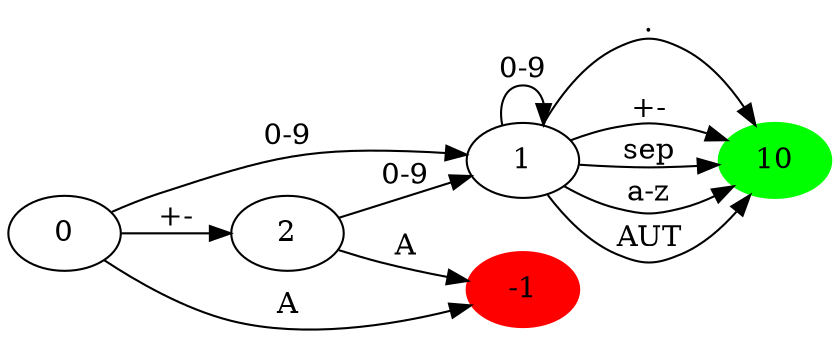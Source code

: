 digraph G { 
 rankdir="LR" 
  
 0 -> 1 [label="0-9"]
 0 -> -1 [label="A"]
 0 -> 2 [label="+-"]
 1 -> 1 [label="0-9"]
 1 -> 10 [label="."]
 1 -> 10 [label="+-"]
 1 -> 10 [label="sep"]
 1 -> 10 [label="a-z"]
 1 -> 10 [label="AUT"]
 2 -> 1 [label="0-9"]
 2 -> -1 [label="A"]
10 [style="filled", color="green"]
-1 [style="filled", color="red"]
}

